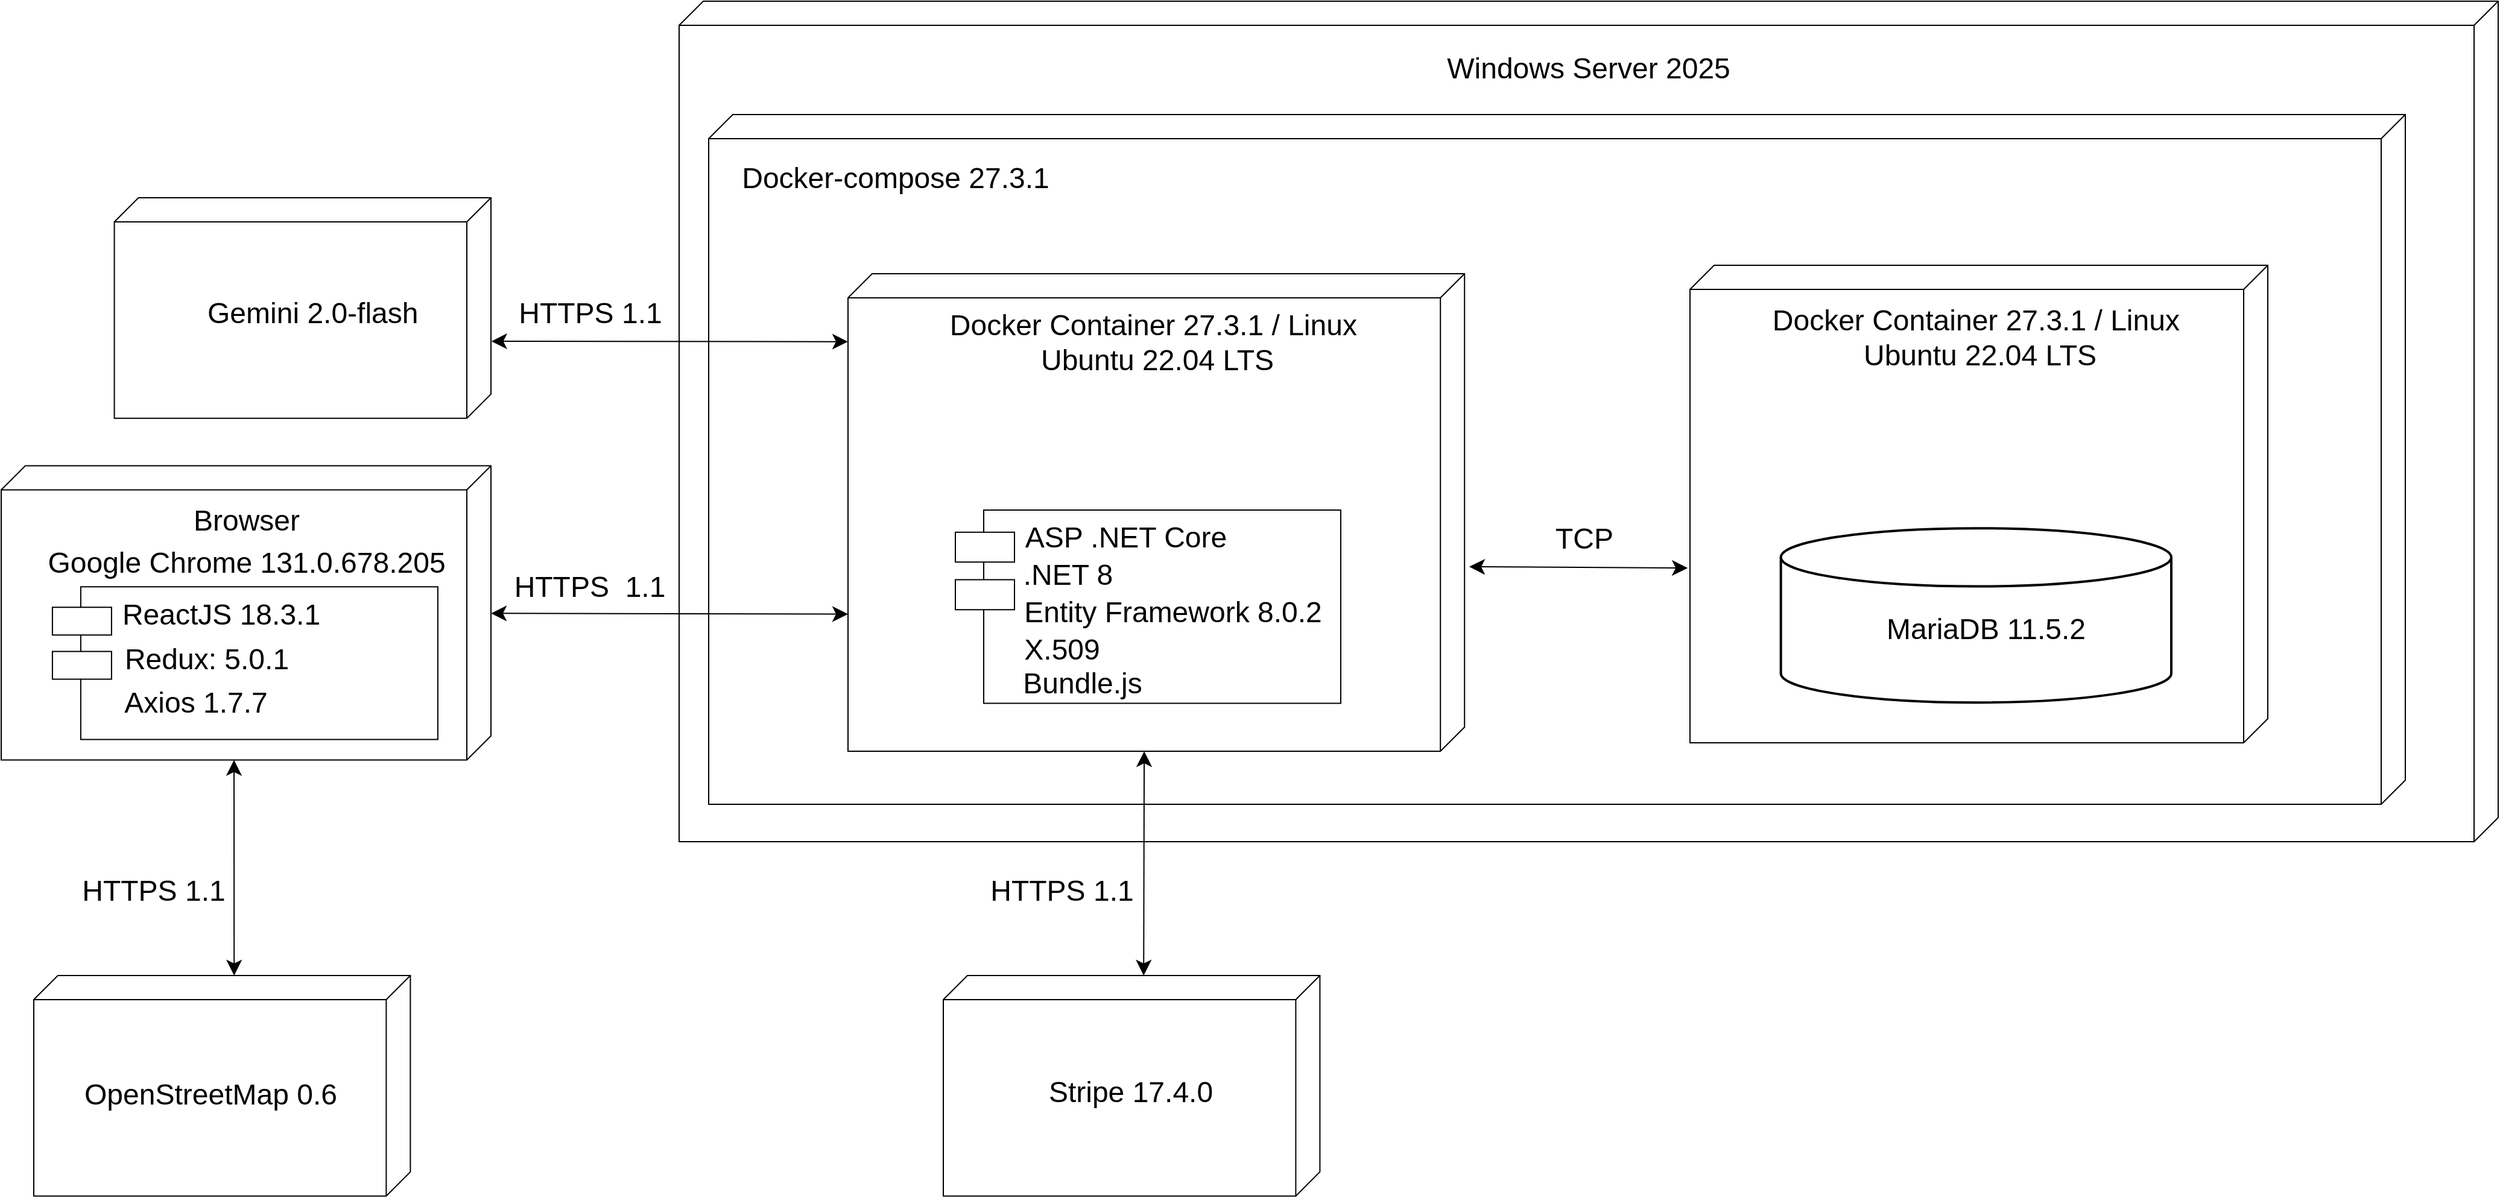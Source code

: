 <mxfile version="27.1.3">
  <diagram name="Страница — 1" id="8J1UHR_uVFIwEin5-jyG">
    <mxGraphModel dx="3116" dy="1764" grid="0" gridSize="10" guides="1" tooltips="1" connect="1" arrows="1" fold="1" page="0" pageScale="1" pageWidth="827" pageHeight="1169" math="0" shadow="0">
      <root>
        <mxCell id="0" />
        <mxCell id="1" parent="0" />
        <mxCell id="nA0-Ui3EcILYC63hEK4_-24" value="" style="shape=cube;whiteSpace=wrap;html=1;boundedLbl=1;backgroundOutline=1;darkOpacity=0;size=20;noLabel=0;shadow=0;direction=east;flipH=1;" parent="1" vertex="1">
          <mxGeometry x="117" y="10" width="452.1" height="244" as="geometry" />
        </mxCell>
        <mxCell id="nA0-Ui3EcILYC63hEK4_-11" value="&lt;br&gt;&lt;div&gt;&lt;br/&gt;&lt;/div&gt;" style="shape=cube;whiteSpace=wrap;html=1;boundedLbl=1;backgroundOutline=1;darkOpacity=0;size=20;noLabel=0;shadow=0;direction=east;flipH=1;" parent="1" vertex="1">
          <mxGeometry x="-96" y="-391" width="1508" height="697" as="geometry" />
        </mxCell>
        <mxCell id="gcMM5cCsYAQRM_Y5A-3i-26" value="&lt;br&gt;&lt;div&gt;&lt;br/&gt;&lt;/div&gt;" style="shape=cube;whiteSpace=wrap;html=1;boundedLbl=1;backgroundOutline=1;darkOpacity=0;size=20;noLabel=0;shadow=0;direction=east;flipH=1;" parent="1" vertex="1">
          <mxGeometry x="-71.5" y="-297" width="1406.5" height="572" as="geometry" />
        </mxCell>
        <mxCell id="gcMM5cCsYAQRM_Y5A-3i-27" value="&lt;span style=&quot;font-weight: 400;&quot;&gt;Docker-compose 27.3.1&lt;/span&gt;" style="text;strokeColor=none;fillColor=none;html=1;fontSize=24;fontStyle=1;verticalAlign=middle;align=center;" parent="1" vertex="1">
          <mxGeometry x="33" y="-264" width="100" height="40" as="geometry" />
        </mxCell>
        <mxCell id="RzY-j4tmtQSygtIVZ8jP-14" value="&lt;span style=&quot;font-weight: 400;&quot;&gt;TCP&lt;/span&gt;" style="text;strokeColor=none;fillColor=none;html=1;fontSize=24;fontStyle=1;verticalAlign=middle;align=center;" parent="1" vertex="1">
          <mxGeometry x="604" y="35.39" width="100" height="40" as="geometry" />
        </mxCell>
        <mxCell id="nA0-Ui3EcILYC63hEK4_-1" value="" style="shape=cube;whiteSpace=wrap;html=1;boundedLbl=1;backgroundOutline=1;darkOpacity=0;size=20;noLabel=0;shadow=0;direction=east;flipH=1;" parent="1" vertex="1">
          <mxGeometry x="-658" y="-5.74" width="406" height="244" as="geometry" />
        </mxCell>
        <mxCell id="nA0-Ui3EcILYC63hEK4_-2" value="&lt;span style=&quot;font-weight: 400;&quot;&gt;Browser&lt;/span&gt;" style="text;strokeColor=none;fillColor=none;html=1;fontSize=24;fontStyle=1;verticalAlign=middle;align=center;" parent="1" vertex="1">
          <mxGeometry x="-505" y="20.26" width="100" height="40" as="geometry" />
        </mxCell>
        <mxCell id="nA0-Ui3EcILYC63hEK4_-3" value="&lt;span style=&quot;font-weight: 400;&quot;&gt;Google Chrome&amp;nbsp;131.0.678.205&lt;/span&gt;" style="text;strokeColor=none;fillColor=none;html=1;fontSize=24;fontStyle=1;verticalAlign=middle;align=center;" parent="1" vertex="1">
          <mxGeometry x="-505" y="54.65" width="100" height="40" as="geometry" />
        </mxCell>
        <mxCell id="nA0-Ui3EcILYC63hEK4_-4" value="" style="group" parent="1" vertex="1" connectable="0">
          <mxGeometry x="-615.54" y="94.65" width="319.49" height="126.61" as="geometry" />
        </mxCell>
        <mxCell id="nA0-Ui3EcILYC63hEK4_-5" value="&lt;span style=&quot;color: rgba(0, 0, 0, 0); font-family: monospace; font-size: 0px; text-align: start;&quot;&gt;%3CmxGraphModel%3E%3Croot%3E%3CmxCell%20id%3D%220%22%2F%3E%3CmxCell%20id%3D%221%22%20parent%3D%220%22%2F%3E%3CmxCell%20id%3D%222%22%20value%3D%22%26lt%3Bspan%20style%3D%26quot%3Bfont-weight%3A%20400%3B%26quot%3B%26gt%3BDocker-compose%26lt%3B%2Fspan%26gt%3B%22%20style%3D%22text%3BstrokeColor%3Dnone%3BfillColor%3Dnone%3Bhtml%3D1%3BfontSize%3D24%3BfontStyle%3D1%3BverticalAlign%3Dmiddle%3Balign%3Dcenter%3B%22%20vertex%3D%221%22%20parent%3D%221%22%3E%3CmxGeometry%20x%3D%22-14%22%20y%3D%22-594%22%20width%3D%22100%22%20height%3D%2240%22%20as%3D%22geometry%22%2F%3E%3C%2FmxCell%3E%3C%2Froot%3E%3C%2FmxGraphModel%3E&lt;/span&gt;" style="verticalLabelPosition=bottom;verticalAlign=top;html=1;shape=mxgraph.basic.rect;fillColor2=none;strokeWidth=1;size=20;indent=5;" parent="nA0-Ui3EcILYC63hEK4_-4" vertex="1">
          <mxGeometry x="23.49" width="296" height="126.61" as="geometry" />
        </mxCell>
        <mxCell id="nA0-Ui3EcILYC63hEK4_-6" value="" style="verticalLabelPosition=bottom;verticalAlign=top;html=1;shape=mxgraph.basic.rect;fillColor2=none;strokeWidth=1;size=20;indent=5;" parent="nA0-Ui3EcILYC63hEK4_-4" vertex="1">
          <mxGeometry y="17" width="49" height="23" as="geometry" />
        </mxCell>
        <mxCell id="nA0-Ui3EcILYC63hEK4_-7" value="" style="verticalLabelPosition=bottom;verticalAlign=top;html=1;shape=mxgraph.basic.rect;fillColor2=none;strokeWidth=1;size=20;indent=5;" parent="nA0-Ui3EcILYC63hEK4_-4" vertex="1">
          <mxGeometry y="53.61" width="49" height="23" as="geometry" />
        </mxCell>
        <mxCell id="nA0-Ui3EcILYC63hEK4_-8" value="&lt;span style=&quot;font-weight: 400;&quot;&gt;Axios 1.7.7&lt;/span&gt;" style="text;strokeColor=none;fillColor=none;html=1;fontSize=24;fontStyle=1;verticalAlign=middle;align=center;" parent="nA0-Ui3EcILYC63hEK4_-4" vertex="1">
          <mxGeometry x="68.49" y="76.61" width="100" height="40" as="geometry" />
        </mxCell>
        <mxCell id="nA0-Ui3EcILYC63hEK4_-9" value="&lt;span style=&quot;font-weight: 400;&quot;&gt;Redux: 5.0.1&lt;/span&gt;" style="text;strokeColor=none;fillColor=none;html=1;fontSize=24;fontStyle=1;verticalAlign=middle;align=center;" parent="nA0-Ui3EcILYC63hEK4_-4" vertex="1">
          <mxGeometry x="77.54" y="40" width="100" height="40" as="geometry" />
        </mxCell>
        <mxCell id="nA0-Ui3EcILYC63hEK4_-10" value="&lt;span style=&quot;font-weight: 400;&quot;&gt;ReactJS 18.3.1&lt;/span&gt;" style="text;strokeColor=none;fillColor=none;html=1;fontSize=24;fontStyle=1;verticalAlign=middle;align=center;" parent="nA0-Ui3EcILYC63hEK4_-4" vertex="1">
          <mxGeometry x="89.49" y="3.61" width="100" height="40" as="geometry" />
        </mxCell>
        <mxCell id="nA0-Ui3EcILYC63hEK4_-12" value="&lt;font style=&quot;font-size: 24px;&quot;&gt;Windows Server 2025&lt;/font&gt;" style="text;html=1;align=center;verticalAlign=middle;whiteSpace=wrap;rounded=0;" parent="1" vertex="1">
          <mxGeometry x="516" y="-350" width="284" height="30" as="geometry" />
        </mxCell>
        <mxCell id="gcMM5cCsYAQRM_Y5A-3i-72" value="" style="shape=cube;whiteSpace=wrap;html=1;boundedLbl=1;backgroundOutline=1;darkOpacity=0;size=20;noLabel=0;shadow=0;direction=east;flipH=1;" parent="1" vertex="1">
          <mxGeometry x="44" y="-165" width="511.1" height="396" as="geometry" />
        </mxCell>
        <mxCell id="gcMM5cCsYAQRM_Y5A-3i-60" value="&lt;span style=&quot;font-weight: 400;&quot;&gt;Docker Container 27.3.1 /&amp;nbsp;&lt;/span&gt;&lt;span style=&quot;font-weight: 400;&quot;&gt;Linux&amp;nbsp;&lt;/span&gt;&lt;div&gt;&lt;span style=&quot;font-weight: 400;&quot;&gt;Ubuntu 22.04 LTS&lt;/span&gt;&lt;/div&gt;" style="text;strokeColor=none;fillColor=none;html=1;fontSize=24;fontStyle=1;verticalAlign=middle;align=center;" parent="1" vertex="1">
          <mxGeometry x="249.55" y="-130.0" width="100" height="43.131" as="geometry" />
        </mxCell>
        <mxCell id="gcMM5cCsYAQRM_Y5A-3i-63" value="&lt;span style=&quot;color: rgba(0, 0, 0, 0); font-family: monospace; font-size: 0px; text-align: start;&quot;&gt;%3CmxGraphModel%3E%3Croot%3E%3CmxCell%20id%3D%220%22%2F%3E%3CmxCell%20id%3D%221%22%20parent%3D%220%22%2F%3E%3CmxCell%20id%3D%222%22%20value%3D%22%26lt%3Bspan%20style%3D%26quot%3Bfont-weight%3A%20400%3B%26quot%3B%26gt%3BDocker-compose%26lt%3B%2Fspan%26gt%3B%22%20style%3D%22text%3BstrokeColor%3Dnone%3BfillColor%3Dnone%3Bhtml%3D1%3BfontSize%3D24%3BfontStyle%3D1%3BverticalAlign%3Dmiddle%3Balign%3Dcenter%3B%22%20vertex%3D%221%22%20parent%3D%221%22%3E%3CmxGeometry%20x%3D%22-14%22%20y%3D%22-594%22%20width%3D%22100%22%20height%3D%2240%22%20as%3D%22geometry%22%2F%3E%3C%2FmxCell%3E%3C%2Froot%3E%3C%2FmxGraphModel%3E&lt;/span&gt;" style="verticalLabelPosition=bottom;verticalAlign=top;html=1;shape=mxgraph.basic.rect;fillColor2=none;strokeWidth=1;size=20;indent=5;" parent="1" vertex="1">
          <mxGeometry x="156.49" y="31.0" width="296" height="160.27" as="geometry" />
        </mxCell>
        <mxCell id="gcMM5cCsYAQRM_Y5A-3i-64" value="" style="verticalLabelPosition=bottom;verticalAlign=top;html=1;shape=mxgraph.basic.rect;fillColor2=none;strokeWidth=1;size=20;indent=5;" parent="1" vertex="1">
          <mxGeometry x="133" y="49.334" width="49" height="24.801" as="geometry" />
        </mxCell>
        <mxCell id="gcMM5cCsYAQRM_Y5A-3i-65" value="" style="verticalLabelPosition=bottom;verticalAlign=top;html=1;shape=mxgraph.basic.rect;fillColor2=none;strokeWidth=1;size=20;indent=5;" parent="1" vertex="1">
          <mxGeometry x="133" y="88.81" width="49" height="24.801" as="geometry" />
        </mxCell>
        <mxCell id="nA0-Ui3EcILYC63hEK4_-40" value="" style="shape=cube;whiteSpace=wrap;html=1;boundedLbl=1;backgroundOutline=1;darkOpacity=0;size=20;noLabel=0;shadow=0;direction=east;flipH=1;" parent="1" vertex="1">
          <mxGeometry x="742" y="-172" width="479" height="396" as="geometry" />
        </mxCell>
        <mxCell id="RzY-j4tmtQSygtIVZ8jP-12" value="" style="group" parent="1" vertex="1" connectable="0">
          <mxGeometry x="718" y="20.61" width="423" height="341.58" as="geometry" />
        </mxCell>
        <mxCell id="gcMM5cCsYAQRM_Y5A-3i-2" value="" style="strokeWidth=2;html=1;shape=mxgraph.flowchart.database;whiteSpace=wrap;" parent="RzY-j4tmtQSygtIVZ8jP-12" vertex="1">
          <mxGeometry x="99.34" y="25.48" width="323.66" height="144.52" as="geometry" />
        </mxCell>
        <mxCell id="RzY-j4tmtQSygtIVZ8jP-6" value="&lt;blockquote style=&quot;margin: 0 0 0 40px; border: none; padding: 0px;&quot;&gt;&lt;span style=&quot;font-weight: 400;&quot;&gt;MariaDB 11.5.2&lt;/span&gt;&lt;/blockquote&gt;" style="text;strokeColor=none;fillColor=none;html=1;fontSize=24;fontStyle=1;verticalAlign=middle;align=center;" parent="RzY-j4tmtQSygtIVZ8jP-12" vertex="1">
          <mxGeometry x="210.004" y="97.996" width="77.291" height="22.343" as="geometry" />
        </mxCell>
        <mxCell id="nA0-Ui3EcILYC63hEK4_-46" style="rounded=0;orthogonalLoop=1;jettySize=auto;html=1;endArrow=classic;endFill=1;startArrow=classic;startFill=1;endSize=10;startSize=10;" parent="1" source="nA0-Ui3EcILYC63hEK4_-1" edge="1">
          <mxGeometry relative="1" as="geometry">
            <mxPoint x="44" y="117.26" as="targetPoint" />
          </mxGeometry>
        </mxCell>
        <mxCell id="nA0-Ui3EcILYC63hEK4_-48" value="&lt;font style=&quot;font-size: 24px;&quot;&gt;HTTPS&amp;nbsp; 1.1&lt;/font&gt;" style="text;html=1;align=center;verticalAlign=middle;whiteSpace=wrap;rounded=0;" parent="1" vertex="1">
          <mxGeometry x="-238" y="80.08" width="135.6" height="30" as="geometry" />
        </mxCell>
        <mxCell id="nA0-Ui3EcILYC63hEK4_-50" style="rounded=0;orthogonalLoop=1;jettySize=auto;html=1;entryX=1.004;entryY=0.634;entryDx=0;entryDy=0;entryPerimeter=0;endSize=10;startSize=10;startArrow=classic;startFill=1;" parent="1" target="nA0-Ui3EcILYC63hEK4_-40" edge="1">
          <mxGeometry relative="1" as="geometry">
            <mxPoint x="559" y="78" as="sourcePoint" />
          </mxGeometry>
        </mxCell>
        <mxCell id="TDa4z69N_0sCTk_hAj0a-44" value="" style="shape=cube;whiteSpace=wrap;html=1;boundedLbl=1;backgroundOutline=1;darkOpacity=0;size=20;noLabel=0;shadow=0;direction=east;flipH=1;" parent="1" vertex="1">
          <mxGeometry x="123" y="417" width="312.2" height="182.84" as="geometry" />
        </mxCell>
        <mxCell id="TDa4z69N_0sCTk_hAj0a-45" value="&lt;blockquote style=&quot;margin: 0 0 0 40px; border: none; padding: 0px;&quot;&gt;&lt;span style=&quot;font-weight: 400;&quot;&gt;Stripe 17.&lt;/span&gt;&lt;span style=&quot;font-weight: 400; background-color: transparent; color: light-dark(rgb(0, 0, 0), rgb(255, 255, 255));&quot;&gt;4.0&lt;/span&gt;&lt;/blockquote&gt;" style="text;strokeColor=none;fillColor=none;html=1;fontSize=24;fontStyle=1;verticalAlign=middle;align=center;" parent="1" vertex="1">
          <mxGeometry x="123" y="492.37" width="269" height="43.13" as="geometry" />
        </mxCell>
        <mxCell id="TDa4z69N_0sCTk_hAj0a-46" style="rounded=0;orthogonalLoop=1;jettySize=auto;html=1;endArrow=classic;endFill=1;startArrow=classic;startFill=1;endSize=10;startSize=10;entryX=0;entryY=0;entryDx=265.55;entryDy=396;entryPerimeter=0;exitX=0;exitY=0;exitDx=146.1;exitDy=0;exitPerimeter=0;" parent="1" source="TDa4z69N_0sCTk_hAj0a-44" target="gcMM5cCsYAQRM_Y5A-3i-72" edge="1">
          <mxGeometry relative="1" as="geometry">
            <mxPoint x="-251.8" y="479" as="sourcePoint" />
            <mxPoint x="74.336" y="479.198" as="targetPoint" />
          </mxGeometry>
        </mxCell>
        <mxCell id="lEqDUExAr_G7bIhA3_n9-3" value="" style="shape=cube;whiteSpace=wrap;html=1;boundedLbl=1;backgroundOutline=1;darkOpacity=0;size=20;noLabel=0;shadow=0;direction=east;flipH=1;" parent="1" vertex="1">
          <mxGeometry x="-564.2" y="-228.0" width="312.2" height="182.84" as="geometry" />
        </mxCell>
        <mxCell id="lEqDUExAr_G7bIhA3_n9-4" value="&lt;blockquote style=&quot;margin: 0 0 0 40px; border: none; padding: 0px;&quot;&gt;&lt;span style=&quot;font-weight: 400;&quot;&gt;Gemini 2.0-flash&lt;/span&gt;&lt;/blockquote&gt;" style="text;strokeColor=none;fillColor=none;html=1;fontSize=24;fontStyle=1;verticalAlign=middle;align=left;" parent="1" vertex="1">
          <mxGeometry x="-528.8" y="-153.63" width="92" height="43.13" as="geometry" />
        </mxCell>
        <mxCell id="lEqDUExAr_G7bIhA3_n9-5" style="rounded=0;orthogonalLoop=1;jettySize=auto;html=1;endArrow=classic;endFill=1;startArrow=classic;startFill=1;endSize=10;startSize=10;exitX=-0.001;exitY=0.651;exitDx=0;exitDy=0;exitPerimeter=0;" parent="1" source="lEqDUExAr_G7bIhA3_n9-3" edge="1">
          <mxGeometry relative="1" as="geometry">
            <mxPoint x="-248" y="-109" as="sourcePoint" />
            <mxPoint x="44" y="-108.67" as="targetPoint" />
          </mxGeometry>
        </mxCell>
        <mxCell id="lEqDUExAr_G7bIhA3_n9-6" value="&lt;font style=&quot;font-size: 24px;&quot;&gt;HTTPS 1.1&lt;/font&gt;" style="text;html=1;align=center;verticalAlign=middle;whiteSpace=wrap;rounded=0;" parent="1" vertex="1">
          <mxGeometry x="-234" y="-147.06" width="129" height="30" as="geometry" />
        </mxCell>
        <mxCell id="u1euAwldg8TamIDWGlKb-4" value="&lt;span style=&quot;font-weight: 400;&quot;&gt;Docker Container 27.3.1 /&amp;nbsp;&lt;/span&gt;&lt;span style=&quot;font-weight: 400;&quot;&gt;Linux&amp;nbsp;&lt;/span&gt;&lt;div&gt;&lt;span style=&quot;font-weight: 400;&quot;&gt;Ubuntu 22.04 LTS&lt;/span&gt;&lt;/div&gt;" style="text;strokeColor=none;fillColor=none;html=1;fontSize=24;fontStyle=1;verticalAlign=middle;align=center;" parent="1" vertex="1">
          <mxGeometry x="931.5" y="-134" width="100" height="43.131" as="geometry" />
        </mxCell>
        <mxCell id="gcMM5cCsYAQRM_Y5A-3i-66" value="&lt;blockquote style=&quot;margin: 0 0 0 40px; border: none; padding: 0px;&quot;&gt;&lt;span style=&quot;font-weight: 400;&quot;&gt;ASP .NET Core&lt;/span&gt;&lt;/blockquote&gt;" style="text;strokeColor=none;fillColor=none;html=1;fontSize=24;fontStyle=1;verticalAlign=middle;align=center;" parent="1" vertex="1">
          <mxGeometry x="204.0" y="32.783" width="100" height="43.131" as="geometry" />
        </mxCell>
        <mxCell id="gcMM5cCsYAQRM_Y5A-3i-67" value="&lt;span style=&quot;font-weight: 400;&quot;&gt;.NET 8&lt;/span&gt;" style="text;strokeColor=none;fillColor=none;html=1;fontSize=24;fontStyle=1;verticalAlign=middle;align=center;" parent="1" vertex="1">
          <mxGeometry x="176.0" y="63.084" width="100" height="43.131" as="geometry" />
        </mxCell>
        <mxCell id="gcMM5cCsYAQRM_Y5A-3i-68" value="&lt;span style=&quot;font-weight: 400;&quot;&gt;Entity Framework 8.0.2&lt;/span&gt;" style="text;strokeColor=none;fillColor=none;html=1;fontSize=24;fontStyle=1;verticalAlign=middle;align=center;" parent="1" vertex="1">
          <mxGeometry x="263.0" y="94.613" width="100" height="43.131" as="geometry" />
        </mxCell>
        <mxCell id="tgBLUKYaitHxNRPMTOz2-2" value="&lt;span style=&quot;font-weight: 400;&quot;&gt;X.509&lt;/span&gt;" style="text;strokeColor=none;fillColor=none;html=1;fontSize=24;fontStyle=1;verticalAlign=middle;align=center;" parent="1" vertex="1">
          <mxGeometry x="171.3" y="125.203" width="100" height="43.131" as="geometry" />
        </mxCell>
        <mxCell id="33wMSBF-76l6xUe3oH2e-1" value="&lt;font style=&quot;font-size: 24px;&quot;&gt;HTTPS 1.1&lt;/font&gt;" style="text;html=1;align=center;verticalAlign=middle;whiteSpace=wrap;rounded=0;" parent="1" vertex="1">
          <mxGeometry x="156.8" y="332.19" width="129" height="30" as="geometry" />
        </mxCell>
        <mxCell id="33wMSBF-76l6xUe3oH2e-5" value="" style="shape=cube;whiteSpace=wrap;html=1;boundedLbl=1;backgroundOutline=1;darkOpacity=0;size=20;noLabel=0;shadow=0;direction=east;flipH=1;" parent="1" vertex="1">
          <mxGeometry x="-631.0" y="417" width="312.2" height="182.84" as="geometry" />
        </mxCell>
        <mxCell id="33wMSBF-76l6xUe3oH2e-6" style="rounded=0;orthogonalLoop=1;jettySize=auto;html=1;endArrow=classic;endFill=1;startArrow=classic;startFill=1;endSize=10;startSize=10;exitX=0;exitY=0;exitDx=146.1;exitDy=0;exitPerimeter=0;entryX=0;entryY=0;entryDx=213;entryDy=244;entryPerimeter=0;" parent="1" source="33wMSBF-76l6xUe3oH2e-5" target="nA0-Ui3EcILYC63hEK4_-1" edge="1">
          <mxGeometry relative="1" as="geometry">
            <mxPoint x="-821" y="129.0" as="sourcePoint" />
            <mxPoint x="-658" y="129" as="targetPoint" />
          </mxGeometry>
        </mxCell>
        <mxCell id="33wMSBF-76l6xUe3oH2e-7" value="&lt;font style=&quot;font-size: 24px;&quot;&gt;HTTPS 1.1&lt;/font&gt;" style="text;html=1;align=center;verticalAlign=middle;whiteSpace=wrap;rounded=0;" parent="1" vertex="1">
          <mxGeometry x="-596" y="332.19" width="129" height="30" as="geometry" />
        </mxCell>
        <mxCell id="33wMSBF-76l6xUe3oH2e-8" value="&lt;blockquote style=&quot;margin: 0 0 0 40px; border: none; padding: 0px;&quot;&gt;&lt;span style=&quot;font-weight: 400;&quot;&gt;OpenStreetMap 0.6&lt;/span&gt;&lt;/blockquote&gt;" style="text;strokeColor=none;fillColor=none;html=1;fontSize=24;fontStyle=1;verticalAlign=middle;align=left;" parent="1" vertex="1">
          <mxGeometry x="-630.8" y="494.21" width="290" height="43.13" as="geometry" />
        </mxCell>
        <mxCell id="DTJj2VyRe2DUwXdU1-Mm-1" value="&lt;span style=&quot;font-weight: 400;&quot;&gt;Bundle.js&lt;/span&gt;" style="text;strokeColor=none;fillColor=none;html=1;fontSize=24;fontStyle=1;verticalAlign=middle;align=center;" parent="1" vertex="1">
          <mxGeometry x="188" y="153.1" width="100" height="43.131" as="geometry" />
        </mxCell>
      </root>
    </mxGraphModel>
  </diagram>
</mxfile>
